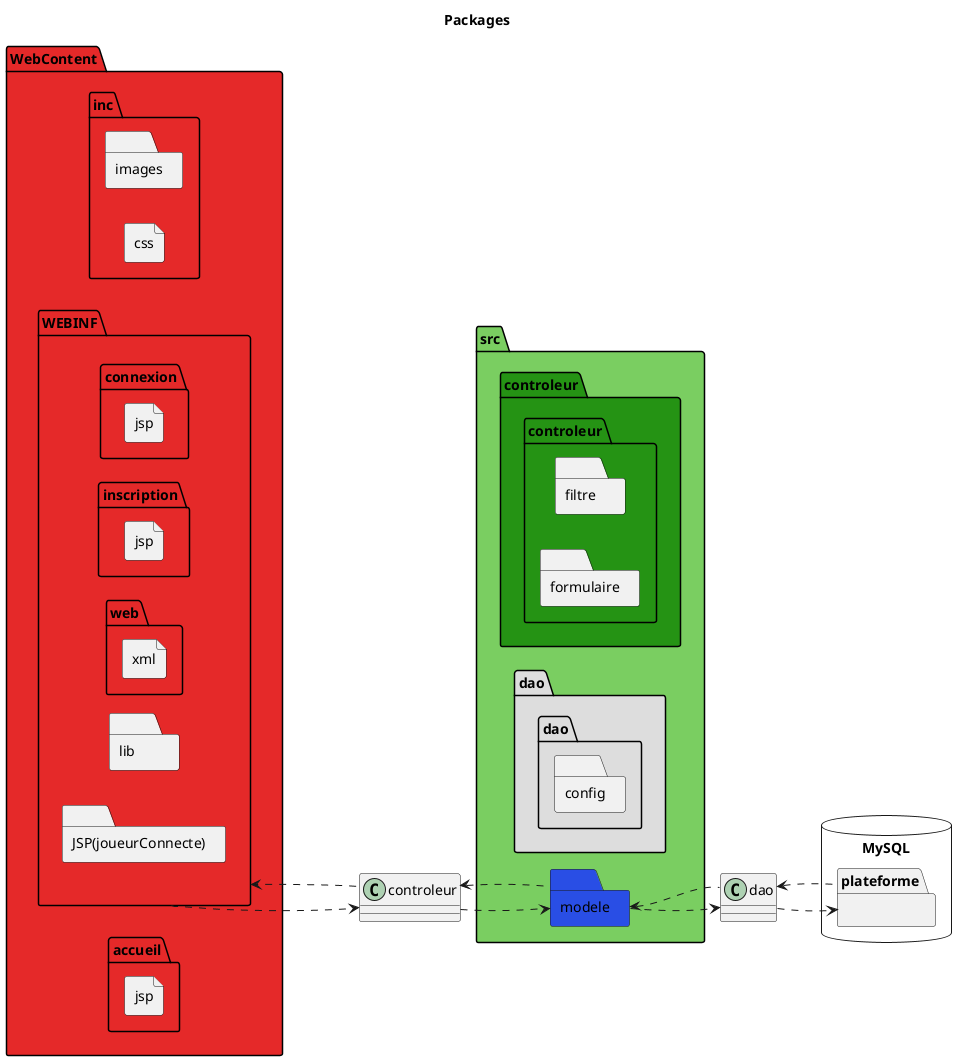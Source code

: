 @startuml
    left to right direction
title Packages

package MySQL <<Database>> {
  package plateforme {
  }
}

package src <<Folder>> #7ace61{
  package controleur <<Folder>> #259314{
    package controleur.filtre <<Folder>> {
    }
    package controleur.formulaire <<Folder>> {
    }
  }
  package dao <<Folder>> #DDDDDD{
    package dao.config <<Folder>> {
    }  
  }  
  package modele <<Folder>> #294EE5{
  }
}

package WebContent <<Folder>> #E52929{
  package inc <<Folder>> {
    package images <<Folder>> {
    }
    package css <<File>> {
    }
  }
  package WEBINF <<Folder>> {
    package connexion.jsp <<File>> {
    }
    package inscription.jsp <<File>> {
    }
    package web.xml <<File>> {
    }
    package lib <<Folder>> {
    }
    package JSP(joueurConnecte) <<Folder>> {
    }
  } 
  package accueil.jsp <<File>> {
  }
}

WEBINF .-.> controleur
WEBINF <.-. controleur
controleur ..> modele
controleur <.. modele
modele ..> dao
modele <.. dao
dao ..> plateforme
dao <.. plateforme
@enduml
